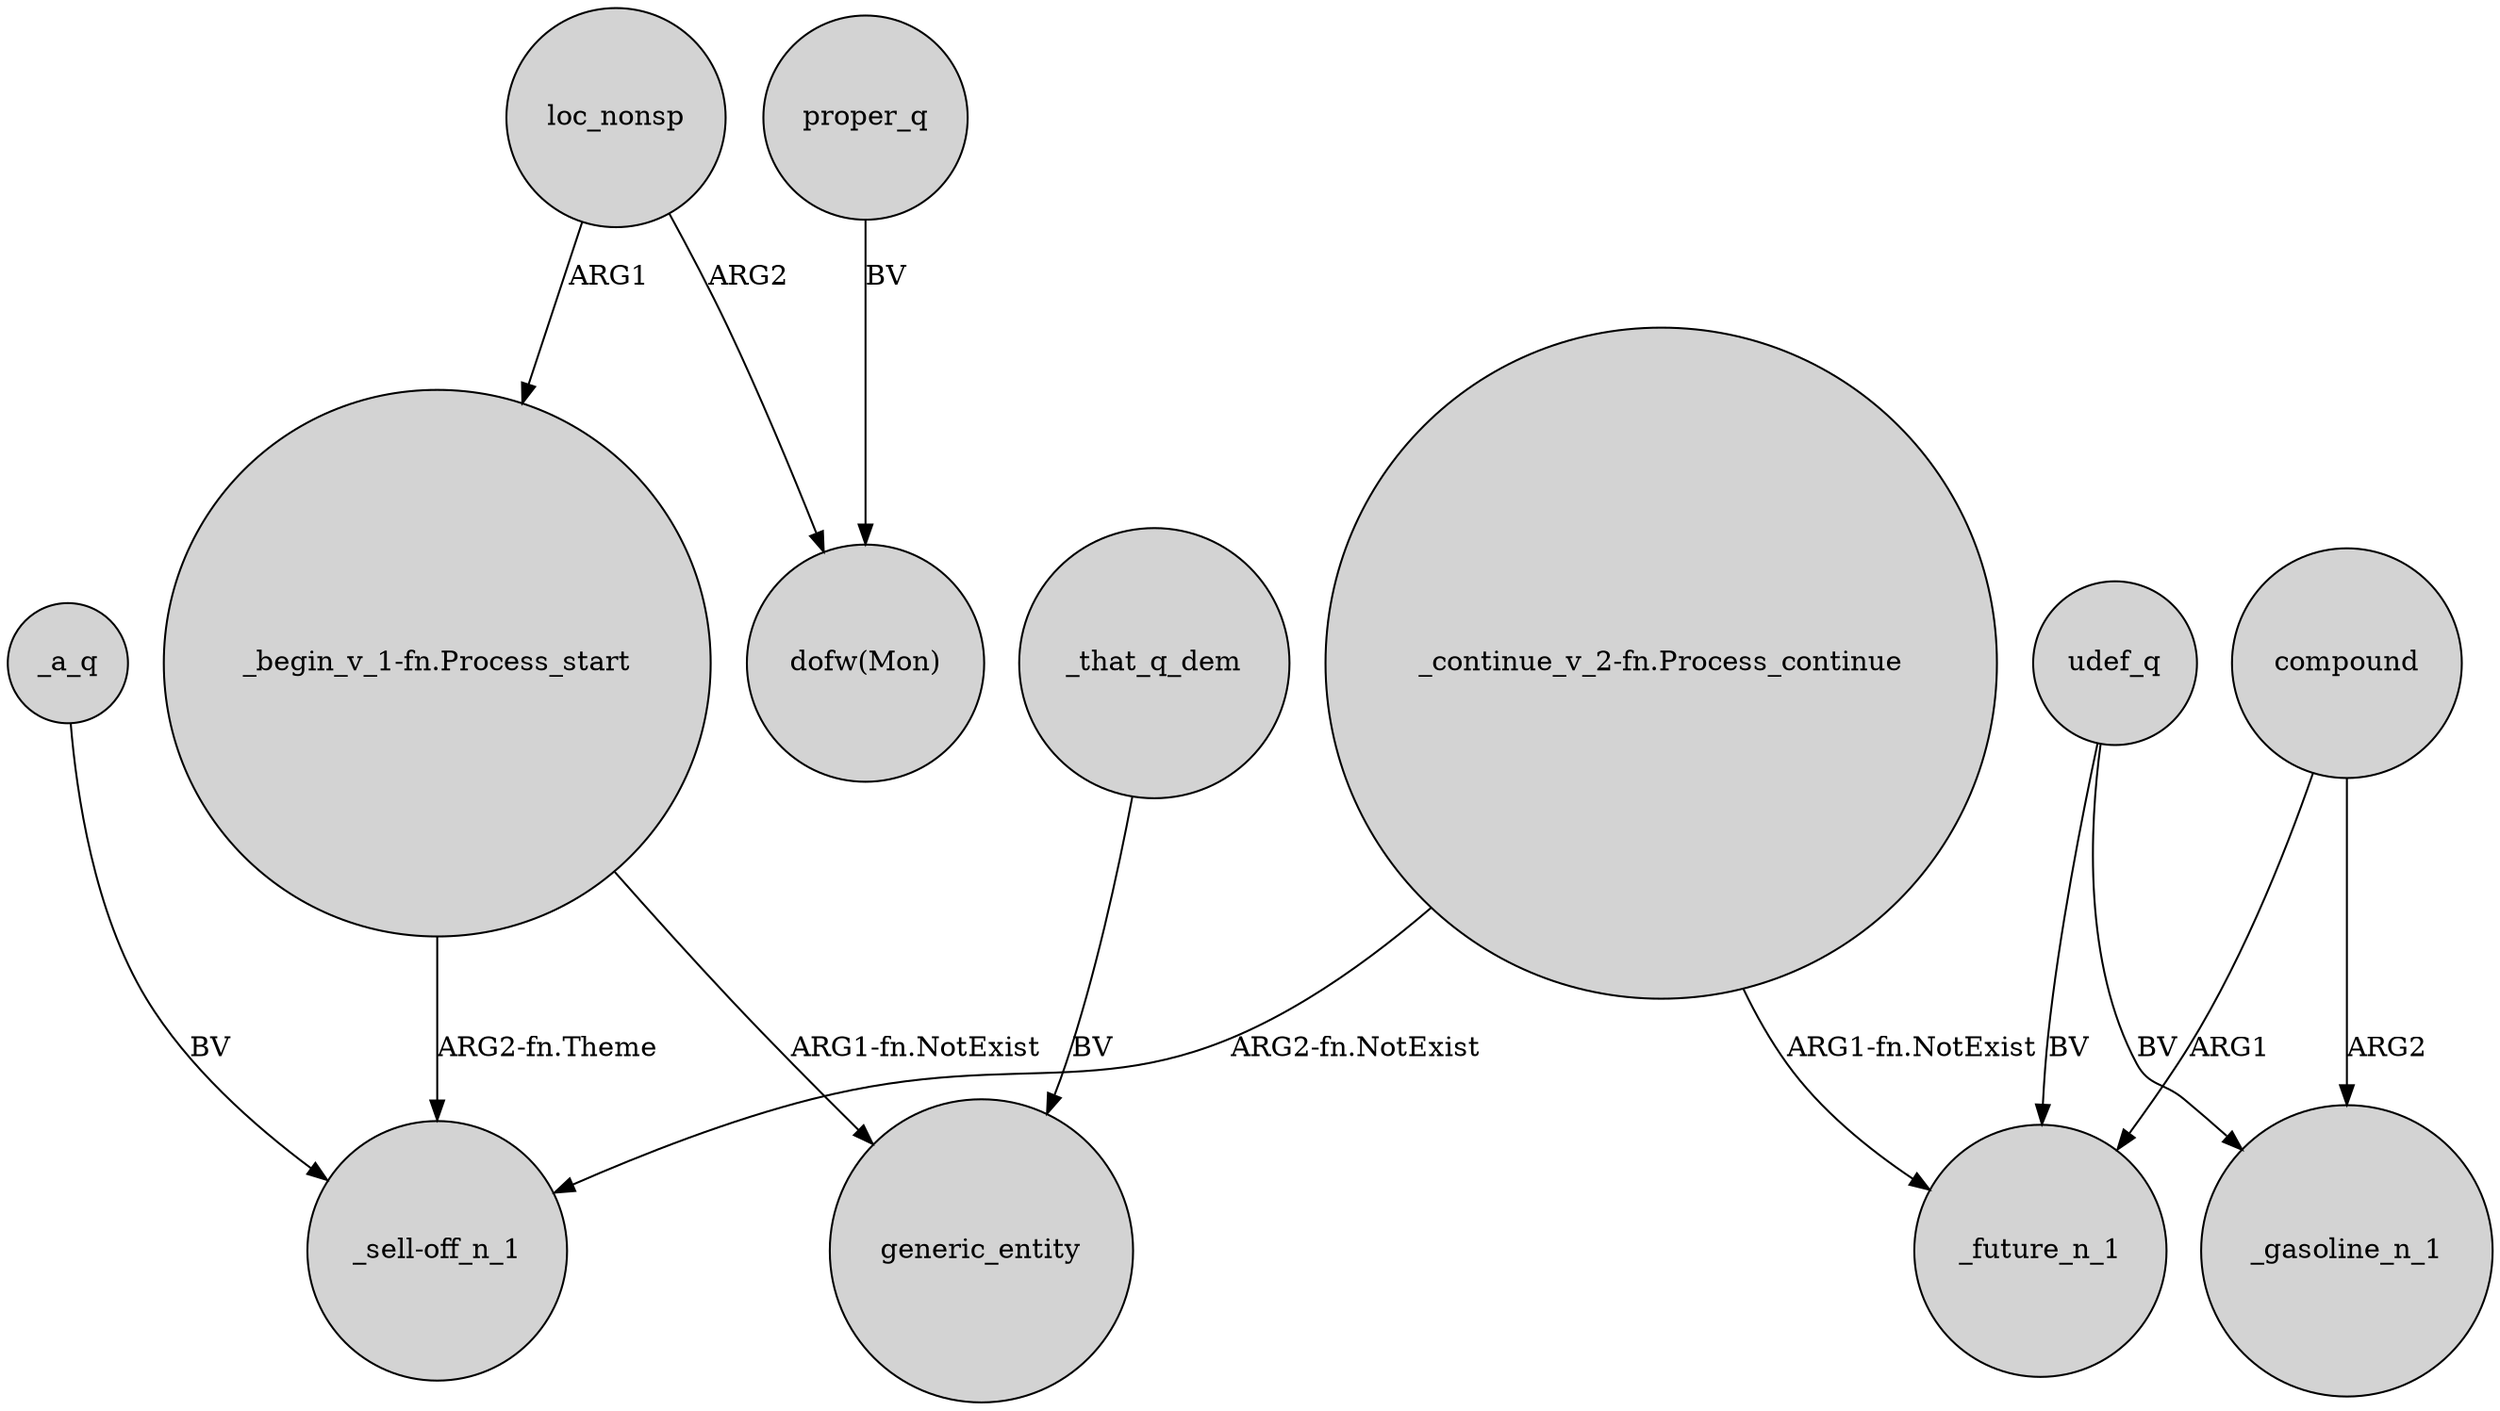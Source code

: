 digraph {
	node [shape=circle style=filled]
	loc_nonsp -> "dofw(Mon)" [label=ARG2]
	_a_q -> "_sell-off_n_1" [label=BV]
	udef_q -> _gasoline_n_1 [label=BV]
	compound -> _future_n_1 [label=ARG1]
	"_begin_v_1-fn.Process_start" -> "_sell-off_n_1" [label="ARG2-fn.Theme"]
	"_continue_v_2-fn.Process_continue" -> "_sell-off_n_1" [label="ARG2-fn.NotExist"]
	_that_q_dem -> generic_entity [label=BV]
	proper_q -> "dofw(Mon)" [label=BV]
	"_continue_v_2-fn.Process_continue" -> _future_n_1 [label="ARG1-fn.NotExist"]
	udef_q -> _future_n_1 [label=BV]
	loc_nonsp -> "_begin_v_1-fn.Process_start" [label=ARG1]
	compound -> _gasoline_n_1 [label=ARG2]
	"_begin_v_1-fn.Process_start" -> generic_entity [label="ARG1-fn.NotExist"]
}
